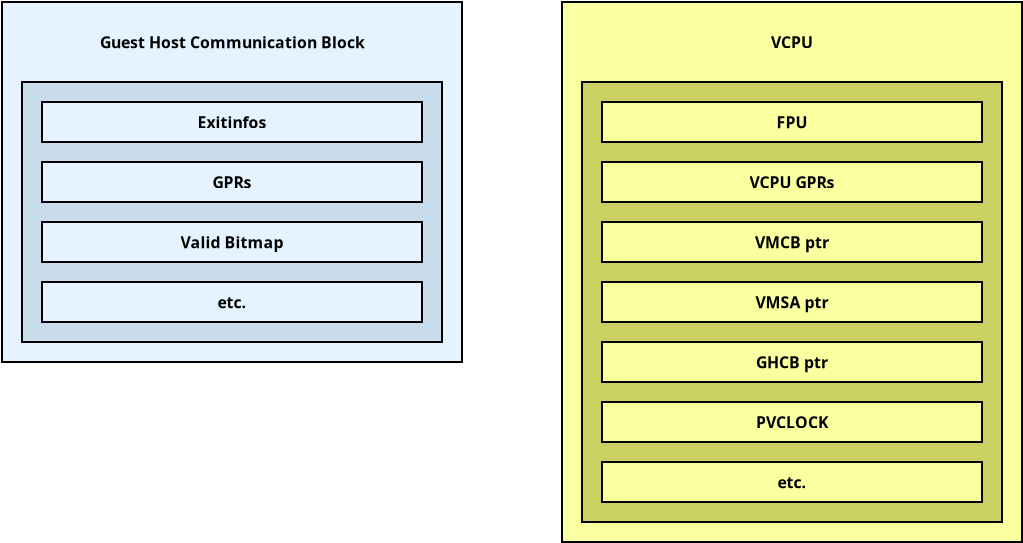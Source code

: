 <?xml version="1.0" encoding="UTF-8"?>
<dia:diagram xmlns:dia="http://www.lysator.liu.se/~alla/dia/">
  <dia:layer name="Background" visible="true" connectable="true" active="true">
    <dia:object type="Standard - Text" version="1" id="O0">
      <dia:attribute name="obj_pos">
        <dia:point val="28,25"/>
      </dia:attribute>
      <dia:attribute name="obj_bb">
        <dia:rectangle val="27.981,24.387;28,25.188"/>
      </dia:attribute>
      <dia:attribute name="text">
        <dia:composite type="text">
          <dia:attribute name="string">
            <dia:string>##</dia:string>
          </dia:attribute>
          <dia:attribute name="font">
            <dia:font family="sans" style="0" name="Helvetica"/>
          </dia:attribute>
          <dia:attribute name="height">
            <dia:real val="0.8"/>
          </dia:attribute>
          <dia:attribute name="pos">
            <dia:point val="28,25"/>
          </dia:attribute>
          <dia:attribute name="color">
            <dia:color val="#000000ff"/>
          </dia:attribute>
          <dia:attribute name="alignment">
            <dia:enum val="0"/>
          </dia:attribute>
        </dia:composite>
      </dia:attribute>
      <dia:attribute name="valign">
        <dia:enum val="3"/>
      </dia:attribute>
    </dia:object>
    <dia:group>
      <dia:attribute name="meta">
        <dia:composite type="dict"/>
      </dia:attribute>
      <dia:attribute name="matrix"/>
      <dia:object type="Flowchart - Box" version="0" id="O1">
        <dia:attribute name="obj_pos">
          <dia:point val="5,3"/>
        </dia:attribute>
        <dia:attribute name="obj_bb">
          <dia:rectangle val="4.95,2.95;28.05,21.05"/>
        </dia:attribute>
        <dia:attribute name="elem_corner">
          <dia:point val="5,3"/>
        </dia:attribute>
        <dia:attribute name="elem_width">
          <dia:real val="23"/>
        </dia:attribute>
        <dia:attribute name="elem_height">
          <dia:real val="18"/>
        </dia:attribute>
        <dia:attribute name="inner_color">
          <dia:color val="#e4f3ffff"/>
        </dia:attribute>
        <dia:attribute name="show_background">
          <dia:boolean val="true"/>
        </dia:attribute>
        <dia:attribute name="padding">
          <dia:real val="0.5"/>
        </dia:attribute>
        <dia:attribute name="text">
          <dia:composite type="text">
            <dia:attribute name="string">
              <dia:string>##</dia:string>
            </dia:attribute>
            <dia:attribute name="font">
              <dia:font family="sans" style="0" name="Helvetica"/>
            </dia:attribute>
            <dia:attribute name="height">
              <dia:real val="0.8"/>
            </dia:attribute>
            <dia:attribute name="pos">
              <dia:point val="16.5,12.194"/>
            </dia:attribute>
            <dia:attribute name="color">
              <dia:color val="#000000ff"/>
            </dia:attribute>
            <dia:attribute name="alignment">
              <dia:enum val="1"/>
            </dia:attribute>
          </dia:composite>
        </dia:attribute>
      </dia:object>
      <dia:group>
        <dia:attribute name="meta">
          <dia:composite type="dict"/>
        </dia:attribute>
        <dia:attribute name="matrix"/>
        <dia:object type="Standard - Box" version="0" id="O2">
          <dia:attribute name="obj_pos">
            <dia:point val="7,4"/>
          </dia:attribute>
          <dia:attribute name="obj_bb">
            <dia:rectangle val="7,4;26,6"/>
          </dia:attribute>
          <dia:attribute name="elem_corner">
            <dia:point val="7,4"/>
          </dia:attribute>
          <dia:attribute name="elem_width">
            <dia:real val="19"/>
          </dia:attribute>
          <dia:attribute name="elem_height">
            <dia:real val="2"/>
          </dia:attribute>
          <dia:attribute name="border_width">
            <dia:real val="1.175e-38"/>
          </dia:attribute>
          <dia:attribute name="border_color">
            <dia:color val="#e4f3ffff"/>
          </dia:attribute>
          <dia:attribute name="inner_color">
            <dia:color val="#e4f3ffff"/>
          </dia:attribute>
          <dia:attribute name="show_background">
            <dia:boolean val="true"/>
          </dia:attribute>
        </dia:object>
        <dia:object type="Standard - Text" version="1" id="O3">
          <dia:attribute name="obj_pos">
            <dia:point val="16.5,5"/>
          </dia:attribute>
          <dia:attribute name="obj_bb">
            <dia:rectangle val="9.096,4.54;23.904,5.46"/>
          </dia:attribute>
          <dia:attribute name="text">
            <dia:composite type="text">
              <dia:attribute name="string">
                <dia:string>#Guest Host Communication Block#</dia:string>
              </dia:attribute>
              <dia:attribute name="font">
                <dia:font family="sans" style="80" name="Helvetica-Bold"/>
              </dia:attribute>
              <dia:attribute name="height">
                <dia:real val="0.988"/>
              </dia:attribute>
              <dia:attribute name="pos">
                <dia:point val="16.5,5.274"/>
              </dia:attribute>
              <dia:attribute name="color">
                <dia:color val="#000000ff"/>
              </dia:attribute>
              <dia:attribute name="alignment">
                <dia:enum val="1"/>
              </dia:attribute>
            </dia:composite>
          </dia:attribute>
          <dia:attribute name="valign">
            <dia:enum val="2"/>
          </dia:attribute>
        </dia:object>
        <dia:object type="Flowchart - Box" version="0" id="O4">
          <dia:attribute name="obj_pos">
            <dia:point val="6,7"/>
          </dia:attribute>
          <dia:attribute name="obj_bb">
            <dia:rectangle val="5.95,6.95;27.05,20.05"/>
          </dia:attribute>
          <dia:attribute name="elem_corner">
            <dia:point val="6,7"/>
          </dia:attribute>
          <dia:attribute name="elem_width">
            <dia:real val="21"/>
          </dia:attribute>
          <dia:attribute name="elem_height">
            <dia:real val="13"/>
          </dia:attribute>
          <dia:attribute name="inner_color">
            <dia:color val="#c9dcecff"/>
          </dia:attribute>
          <dia:attribute name="show_background">
            <dia:boolean val="true"/>
          </dia:attribute>
          <dia:attribute name="padding">
            <dia:real val="0.5"/>
          </dia:attribute>
          <dia:attribute name="text">
            <dia:composite type="text">
              <dia:attribute name="string">
                <dia:string>##</dia:string>
              </dia:attribute>
              <dia:attribute name="font">
                <dia:font family="sans" style="0" name="Helvetica"/>
              </dia:attribute>
              <dia:attribute name="height">
                <dia:real val="0.8"/>
              </dia:attribute>
              <dia:attribute name="pos">
                <dia:point val="16.5,13.694"/>
              </dia:attribute>
              <dia:attribute name="color">
                <dia:color val="#000000ff"/>
              </dia:attribute>
              <dia:attribute name="alignment">
                <dia:enum val="1"/>
              </dia:attribute>
            </dia:composite>
          </dia:attribute>
        </dia:object>
        <dia:group>
          <dia:attribute name="meta">
            <dia:composite type="dict"/>
          </dia:attribute>
          <dia:attribute name="matrix"/>
          <dia:object type="Standard - Box" version="0" id="O5">
            <dia:attribute name="obj_pos">
              <dia:point val="7,8"/>
            </dia:attribute>
            <dia:attribute name="obj_bb">
              <dia:rectangle val="6.95,7.95;26.05,10.05"/>
            </dia:attribute>
            <dia:attribute name="elem_corner">
              <dia:point val="7,8"/>
            </dia:attribute>
            <dia:attribute name="elem_width">
              <dia:real val="19"/>
            </dia:attribute>
            <dia:attribute name="elem_height">
              <dia:real val="2"/>
            </dia:attribute>
            <dia:attribute name="border_width">
              <dia:real val="0.1"/>
            </dia:attribute>
            <dia:attribute name="inner_color">
              <dia:color val="#e4f3ffff"/>
            </dia:attribute>
            <dia:attribute name="show_background">
              <dia:boolean val="true"/>
            </dia:attribute>
          </dia:object>
          <dia:object type="Standard - Text" version="1" id="O6">
            <dia:attribute name="obj_pos">
              <dia:point val="16.5,9"/>
            </dia:attribute>
            <dia:attribute name="obj_bb">
              <dia:rectangle val="14.556,8.54;18.444,9.46"/>
            </dia:attribute>
            <dia:attribute name="text">
              <dia:composite type="text">
                <dia:attribute name="string">
                  <dia:string>#Exitinfos#</dia:string>
                </dia:attribute>
                <dia:attribute name="font">
                  <dia:font family="sans" style="80" name="Helvetica-Bold"/>
                </dia:attribute>
                <dia:attribute name="height">
                  <dia:real val="0.988"/>
                </dia:attribute>
                <dia:attribute name="pos">
                  <dia:point val="16.5,9.274"/>
                </dia:attribute>
                <dia:attribute name="color">
                  <dia:color val="#000000ff"/>
                </dia:attribute>
                <dia:attribute name="alignment">
                  <dia:enum val="1"/>
                </dia:attribute>
              </dia:composite>
            </dia:attribute>
            <dia:attribute name="valign">
              <dia:enum val="2"/>
            </dia:attribute>
          </dia:object>
        </dia:group>
        <dia:group>
          <dia:attribute name="meta">
            <dia:composite type="dict"/>
          </dia:attribute>
          <dia:attribute name="matrix"/>
          <dia:object type="Standard - Box" version="0" id="O7">
            <dia:attribute name="obj_pos">
              <dia:point val="7,11"/>
            </dia:attribute>
            <dia:attribute name="obj_bb">
              <dia:rectangle val="6.95,10.95;26.05,13.05"/>
            </dia:attribute>
            <dia:attribute name="elem_corner">
              <dia:point val="7,11"/>
            </dia:attribute>
            <dia:attribute name="elem_width">
              <dia:real val="19"/>
            </dia:attribute>
            <dia:attribute name="elem_height">
              <dia:real val="2"/>
            </dia:attribute>
            <dia:attribute name="border_width">
              <dia:real val="0.1"/>
            </dia:attribute>
            <dia:attribute name="inner_color">
              <dia:color val="#e4f3ffff"/>
            </dia:attribute>
            <dia:attribute name="show_background">
              <dia:boolean val="true"/>
            </dia:attribute>
          </dia:object>
          <dia:object type="Standard - Text" version="1" id="O8">
            <dia:attribute name="obj_pos">
              <dia:point val="16.5,12"/>
            </dia:attribute>
            <dia:attribute name="obj_bb">
              <dia:rectangle val="15.348,11.54;17.652,12.46"/>
            </dia:attribute>
            <dia:attribute name="text">
              <dia:composite type="text">
                <dia:attribute name="string">
                  <dia:string>#GPRs#</dia:string>
                </dia:attribute>
                <dia:attribute name="font">
                  <dia:font family="sans" style="80" name="Helvetica-Bold"/>
                </dia:attribute>
                <dia:attribute name="height">
                  <dia:real val="0.988"/>
                </dia:attribute>
                <dia:attribute name="pos">
                  <dia:point val="16.5,12.274"/>
                </dia:attribute>
                <dia:attribute name="color">
                  <dia:color val="#000000ff"/>
                </dia:attribute>
                <dia:attribute name="alignment">
                  <dia:enum val="1"/>
                </dia:attribute>
              </dia:composite>
            </dia:attribute>
            <dia:attribute name="valign">
              <dia:enum val="2"/>
            </dia:attribute>
          </dia:object>
        </dia:group>
        <dia:group>
          <dia:attribute name="meta">
            <dia:composite type="dict"/>
          </dia:attribute>
          <dia:attribute name="matrix"/>
          <dia:object type="Standard - Box" version="0" id="O9">
            <dia:attribute name="obj_pos">
              <dia:point val="7,17"/>
            </dia:attribute>
            <dia:attribute name="obj_bb">
              <dia:rectangle val="6.95,16.95;26.05,19.05"/>
            </dia:attribute>
            <dia:attribute name="elem_corner">
              <dia:point val="7,17"/>
            </dia:attribute>
            <dia:attribute name="elem_width">
              <dia:real val="19"/>
            </dia:attribute>
            <dia:attribute name="elem_height">
              <dia:real val="2"/>
            </dia:attribute>
            <dia:attribute name="border_width">
              <dia:real val="0.1"/>
            </dia:attribute>
            <dia:attribute name="inner_color">
              <dia:color val="#e4f3ffff"/>
            </dia:attribute>
            <dia:attribute name="show_background">
              <dia:boolean val="true"/>
            </dia:attribute>
          </dia:object>
          <dia:object type="Standard - Text" version="1" id="O10">
            <dia:attribute name="obj_pos">
              <dia:point val="16.5,18"/>
            </dia:attribute>
            <dia:attribute name="obj_bb">
              <dia:rectangle val="15.66,17.54;17.34,18.46"/>
            </dia:attribute>
            <dia:attribute name="text">
              <dia:composite type="text">
                <dia:attribute name="string">
                  <dia:string>#etc.#</dia:string>
                </dia:attribute>
                <dia:attribute name="font">
                  <dia:font family="sans" style="80" name="Helvetica-Bold"/>
                </dia:attribute>
                <dia:attribute name="height">
                  <dia:real val="0.988"/>
                </dia:attribute>
                <dia:attribute name="pos">
                  <dia:point val="16.5,18.274"/>
                </dia:attribute>
                <dia:attribute name="color">
                  <dia:color val="#000000ff"/>
                </dia:attribute>
                <dia:attribute name="alignment">
                  <dia:enum val="1"/>
                </dia:attribute>
              </dia:composite>
            </dia:attribute>
            <dia:attribute name="valign">
              <dia:enum val="2"/>
            </dia:attribute>
          </dia:object>
        </dia:group>
        <dia:group>
          <dia:attribute name="meta">
            <dia:composite type="dict"/>
          </dia:attribute>
          <dia:attribute name="matrix"/>
          <dia:object type="Standard - Box" version="0" id="O11">
            <dia:attribute name="obj_pos">
              <dia:point val="7,14"/>
            </dia:attribute>
            <dia:attribute name="obj_bb">
              <dia:rectangle val="6.95,13.95;26.05,16.05"/>
            </dia:attribute>
            <dia:attribute name="elem_corner">
              <dia:point val="7,14"/>
            </dia:attribute>
            <dia:attribute name="elem_width">
              <dia:real val="19"/>
            </dia:attribute>
            <dia:attribute name="elem_height">
              <dia:real val="2"/>
            </dia:attribute>
            <dia:attribute name="border_width">
              <dia:real val="0.1"/>
            </dia:attribute>
            <dia:attribute name="inner_color">
              <dia:color val="#e4f3ffff"/>
            </dia:attribute>
            <dia:attribute name="show_background">
              <dia:boolean val="true"/>
            </dia:attribute>
          </dia:object>
          <dia:object type="Standard - Text" version="1" id="O12">
            <dia:attribute name="obj_pos">
              <dia:point val="16.5,15"/>
            </dia:attribute>
            <dia:attribute name="obj_bb">
              <dia:rectangle val="13.675,14.54;19.325,15.46"/>
            </dia:attribute>
            <dia:attribute name="text">
              <dia:composite type="text">
                <dia:attribute name="string">
                  <dia:string>#Valid Bitmap#</dia:string>
                </dia:attribute>
                <dia:attribute name="font">
                  <dia:font family="sans" style="80" name="Helvetica-Bold"/>
                </dia:attribute>
                <dia:attribute name="height">
                  <dia:real val="0.988"/>
                </dia:attribute>
                <dia:attribute name="pos">
                  <dia:point val="16.5,15.274"/>
                </dia:attribute>
                <dia:attribute name="color">
                  <dia:color val="#000000ff"/>
                </dia:attribute>
                <dia:attribute name="alignment">
                  <dia:enum val="1"/>
                </dia:attribute>
              </dia:composite>
            </dia:attribute>
            <dia:attribute name="valign">
              <dia:enum val="2"/>
            </dia:attribute>
          </dia:object>
        </dia:group>
      </dia:group>
    </dia:group>
    <dia:group>
      <dia:attribute name="meta">
        <dia:composite type="dict"/>
      </dia:attribute>
      <dia:attribute name="matrix"/>
      <dia:object type="Flowchart - Box" version="0" id="O13">
        <dia:attribute name="obj_pos">
          <dia:point val="33,3"/>
        </dia:attribute>
        <dia:attribute name="obj_bb">
          <dia:rectangle val="32.95,2.95;56.05,30.05"/>
        </dia:attribute>
        <dia:attribute name="elem_corner">
          <dia:point val="33,3"/>
          <dia:connections>
            <dia:connection handle="0" to="O17" connection="8"/>
          </dia:connections>
        </dia:attribute>
        <dia:attribute name="elem_width">
          <dia:real val="23"/>
        </dia:attribute>
        <dia:attribute name="elem_height">
          <dia:real val="27"/>
        </dia:attribute>
        <dia:attribute name="inner_color">
          <dia:color val="#faffa0ff"/>
        </dia:attribute>
        <dia:attribute name="show_background">
          <dia:boolean val="true"/>
        </dia:attribute>
        <dia:attribute name="padding">
          <dia:real val="0.5"/>
        </dia:attribute>
        <dia:attribute name="text">
          <dia:composite type="text">
            <dia:attribute name="string">
              <dia:string>##</dia:string>
            </dia:attribute>
            <dia:attribute name="font">
              <dia:font family="sans" style="0" name="Helvetica"/>
            </dia:attribute>
            <dia:attribute name="height">
              <dia:real val="0.8"/>
            </dia:attribute>
            <dia:attribute name="pos">
              <dia:point val="44.5,16.694"/>
            </dia:attribute>
            <dia:attribute name="color">
              <dia:color val="#000000ff"/>
            </dia:attribute>
            <dia:attribute name="alignment">
              <dia:enum val="1"/>
            </dia:attribute>
          </dia:composite>
        </dia:attribute>
      </dia:object>
      <dia:group>
        <dia:attribute name="meta">
          <dia:composite type="dict"/>
        </dia:attribute>
        <dia:attribute name="matrix"/>
        <dia:object type="Standard - Box" version="0" id="O14">
          <dia:attribute name="obj_pos">
            <dia:point val="35,4"/>
          </dia:attribute>
          <dia:attribute name="obj_bb">
            <dia:rectangle val="35,4;54,6"/>
          </dia:attribute>
          <dia:attribute name="elem_corner">
            <dia:point val="35,4"/>
          </dia:attribute>
          <dia:attribute name="elem_width">
            <dia:real val="19"/>
          </dia:attribute>
          <dia:attribute name="elem_height">
            <dia:real val="2"/>
          </dia:attribute>
          <dia:attribute name="border_width">
            <dia:real val="1.175e-38"/>
          </dia:attribute>
          <dia:attribute name="border_color">
            <dia:color val="#faffa0ff"/>
          </dia:attribute>
          <dia:attribute name="inner_color">
            <dia:color val="#faffa0ff"/>
          </dia:attribute>
          <dia:attribute name="show_background">
            <dia:boolean val="true"/>
          </dia:attribute>
        </dia:object>
        <dia:object type="Standard - Text" version="1" id="O15">
          <dia:attribute name="obj_pos">
            <dia:point val="44.5,5"/>
          </dia:attribute>
          <dia:attribute name="obj_bb">
            <dia:rectangle val="43.292,4.54;45.708,5.46"/>
          </dia:attribute>
          <dia:attribute name="text">
            <dia:composite type="text">
              <dia:attribute name="string">
                <dia:string>#VCPU#</dia:string>
              </dia:attribute>
              <dia:attribute name="font">
                <dia:font family="sans" style="80" name="Helvetica-Bold"/>
              </dia:attribute>
              <dia:attribute name="height">
                <dia:real val="0.988"/>
              </dia:attribute>
              <dia:attribute name="pos">
                <dia:point val="44.5,5.274"/>
              </dia:attribute>
              <dia:attribute name="color">
                <dia:color val="#000000ff"/>
              </dia:attribute>
              <dia:attribute name="alignment">
                <dia:enum val="1"/>
              </dia:attribute>
            </dia:composite>
          </dia:attribute>
          <dia:attribute name="valign">
            <dia:enum val="2"/>
          </dia:attribute>
        </dia:object>
      </dia:group>
      <dia:group>
        <dia:attribute name="meta">
          <dia:composite type="dict"/>
        </dia:attribute>
        <dia:attribute name="matrix"/>
        <dia:object type="Flowchart - Box" version="0" id="O16">
          <dia:attribute name="obj_pos">
            <dia:point val="34,7"/>
          </dia:attribute>
          <dia:attribute name="obj_bb">
            <dia:rectangle val="33.95,6.95;55.05,29.05"/>
          </dia:attribute>
          <dia:attribute name="elem_corner">
            <dia:point val="34,7"/>
          </dia:attribute>
          <dia:attribute name="elem_width">
            <dia:real val="21"/>
          </dia:attribute>
          <dia:attribute name="elem_height">
            <dia:real val="22"/>
          </dia:attribute>
          <dia:attribute name="inner_color">
            <dia:color val="#cad162ff"/>
          </dia:attribute>
          <dia:attribute name="show_background">
            <dia:boolean val="true"/>
          </dia:attribute>
          <dia:attribute name="padding">
            <dia:real val="0.5"/>
          </dia:attribute>
          <dia:attribute name="text">
            <dia:composite type="text">
              <dia:attribute name="string">
                <dia:string>##</dia:string>
              </dia:attribute>
              <dia:attribute name="font">
                <dia:font family="sans" style="0" name="Helvetica"/>
              </dia:attribute>
              <dia:attribute name="height">
                <dia:real val="0.8"/>
              </dia:attribute>
              <dia:attribute name="pos">
                <dia:point val="44.5,18.194"/>
              </dia:attribute>
              <dia:attribute name="color">
                <dia:color val="#000000ff"/>
              </dia:attribute>
              <dia:attribute name="alignment">
                <dia:enum val="1"/>
              </dia:attribute>
            </dia:composite>
          </dia:attribute>
        </dia:object>
        <dia:object type="Standard - Box" version="0" id="O17">
          <dia:attribute name="obj_pos">
            <dia:point val="35,11"/>
          </dia:attribute>
          <dia:attribute name="obj_bb">
            <dia:rectangle val="34.95,10.95;54.05,13.05"/>
          </dia:attribute>
          <dia:attribute name="elem_corner">
            <dia:point val="35,11"/>
          </dia:attribute>
          <dia:attribute name="elem_width">
            <dia:real val="19"/>
          </dia:attribute>
          <dia:attribute name="elem_height">
            <dia:real val="2"/>
          </dia:attribute>
          <dia:attribute name="border_width">
            <dia:real val="0.1"/>
          </dia:attribute>
          <dia:attribute name="inner_color">
            <dia:color val="#faffa0ff"/>
          </dia:attribute>
          <dia:attribute name="show_background">
            <dia:boolean val="true"/>
          </dia:attribute>
        </dia:object>
        <dia:object type="Standard - Text" version="1" id="O18">
          <dia:attribute name="obj_pos">
            <dia:point val="44.5,12"/>
          </dia:attribute>
          <dia:attribute name="obj_bb">
            <dia:rectangle val="42.002,11.54;46.998,12.46"/>
          </dia:attribute>
          <dia:attribute name="text">
            <dia:composite type="text">
              <dia:attribute name="string">
                <dia:string>#VCPU GPRs#</dia:string>
              </dia:attribute>
              <dia:attribute name="font">
                <dia:font family="sans" style="80" name="Helvetica-Bold"/>
              </dia:attribute>
              <dia:attribute name="height">
                <dia:real val="0.988"/>
              </dia:attribute>
              <dia:attribute name="pos">
                <dia:point val="44.5,12.274"/>
              </dia:attribute>
              <dia:attribute name="color">
                <dia:color val="#000000ff"/>
              </dia:attribute>
              <dia:attribute name="alignment">
                <dia:enum val="1"/>
              </dia:attribute>
            </dia:composite>
          </dia:attribute>
          <dia:attribute name="valign">
            <dia:enum val="2"/>
          </dia:attribute>
        </dia:object>
        <dia:group>
          <dia:attribute name="meta">
            <dia:composite type="dict"/>
          </dia:attribute>
          <dia:attribute name="matrix"/>
          <dia:object type="Standard - Box" version="0" id="O19">
            <dia:attribute name="obj_pos">
              <dia:point val="35,26"/>
            </dia:attribute>
            <dia:attribute name="obj_bb">
              <dia:rectangle val="34.95,25.95;54.05,28.05"/>
            </dia:attribute>
            <dia:attribute name="elem_corner">
              <dia:point val="35,26"/>
            </dia:attribute>
            <dia:attribute name="elem_width">
              <dia:real val="19"/>
            </dia:attribute>
            <dia:attribute name="elem_height">
              <dia:real val="2"/>
            </dia:attribute>
            <dia:attribute name="border_width">
              <dia:real val="0.1"/>
            </dia:attribute>
            <dia:attribute name="inner_color">
              <dia:color val="#faffa0ff"/>
            </dia:attribute>
            <dia:attribute name="show_background">
              <dia:boolean val="true"/>
            </dia:attribute>
          </dia:object>
          <dia:object type="Standard - Text" version="1" id="O20">
            <dia:attribute name="obj_pos">
              <dia:point val="44.5,27"/>
            </dia:attribute>
            <dia:attribute name="obj_bb">
              <dia:rectangle val="43.66,26.54;45.34,27.46"/>
            </dia:attribute>
            <dia:attribute name="text">
              <dia:composite type="text">
                <dia:attribute name="string">
                  <dia:string>#etc.#</dia:string>
                </dia:attribute>
                <dia:attribute name="font">
                  <dia:font family="sans" style="80" name="Helvetica-Bold"/>
                </dia:attribute>
                <dia:attribute name="height">
                  <dia:real val="0.988"/>
                </dia:attribute>
                <dia:attribute name="pos">
                  <dia:point val="44.5,27.274"/>
                </dia:attribute>
                <dia:attribute name="color">
                  <dia:color val="#000000ff"/>
                </dia:attribute>
                <dia:attribute name="alignment">
                  <dia:enum val="1"/>
                </dia:attribute>
              </dia:composite>
            </dia:attribute>
            <dia:attribute name="valign">
              <dia:enum val="2"/>
            </dia:attribute>
          </dia:object>
        </dia:group>
        <dia:group>
          <dia:attribute name="meta">
            <dia:composite type="dict"/>
          </dia:attribute>
          <dia:attribute name="matrix"/>
          <dia:object type="Standard - Box" version="0" id="O21">
            <dia:attribute name="obj_pos">
              <dia:point val="35,8"/>
            </dia:attribute>
            <dia:attribute name="obj_bb">
              <dia:rectangle val="34.95,7.95;54.05,10.05"/>
            </dia:attribute>
            <dia:attribute name="elem_corner">
              <dia:point val="35,8"/>
            </dia:attribute>
            <dia:attribute name="elem_width">
              <dia:real val="19"/>
            </dia:attribute>
            <dia:attribute name="elem_height">
              <dia:real val="2"/>
            </dia:attribute>
            <dia:attribute name="border_width">
              <dia:real val="0.1"/>
            </dia:attribute>
            <dia:attribute name="inner_color">
              <dia:color val="#faffa0ff"/>
            </dia:attribute>
            <dia:attribute name="show_background">
              <dia:boolean val="true"/>
            </dia:attribute>
          </dia:object>
          <dia:object type="Standard - Text" version="1" id="O22">
            <dia:attribute name="obj_pos">
              <dia:point val="44.5,9"/>
            </dia:attribute>
            <dia:attribute name="obj_bb">
              <dia:rectangle val="43.619,8.54;45.381,9.46"/>
            </dia:attribute>
            <dia:attribute name="text">
              <dia:composite type="text">
                <dia:attribute name="string">
                  <dia:string>#FPU#</dia:string>
                </dia:attribute>
                <dia:attribute name="font">
                  <dia:font family="sans" style="80" name="Helvetica-Bold"/>
                </dia:attribute>
                <dia:attribute name="height">
                  <dia:real val="0.988"/>
                </dia:attribute>
                <dia:attribute name="pos">
                  <dia:point val="44.5,9.274"/>
                </dia:attribute>
                <dia:attribute name="color">
                  <dia:color val="#000000ff"/>
                </dia:attribute>
                <dia:attribute name="alignment">
                  <dia:enum val="1"/>
                </dia:attribute>
              </dia:composite>
            </dia:attribute>
            <dia:attribute name="valign">
              <dia:enum val="2"/>
            </dia:attribute>
          </dia:object>
        </dia:group>
        <dia:group>
          <dia:attribute name="meta">
            <dia:composite type="dict"/>
          </dia:attribute>
          <dia:attribute name="matrix"/>
          <dia:object type="Standard - Box" version="0" id="O23">
            <dia:attribute name="obj_pos">
              <dia:point val="35,23"/>
            </dia:attribute>
            <dia:attribute name="obj_bb">
              <dia:rectangle val="34.95,22.95;54.05,25.05"/>
            </dia:attribute>
            <dia:attribute name="elem_corner">
              <dia:point val="35,23"/>
            </dia:attribute>
            <dia:attribute name="elem_width">
              <dia:real val="19"/>
            </dia:attribute>
            <dia:attribute name="elem_height">
              <dia:real val="2"/>
            </dia:attribute>
            <dia:attribute name="border_width">
              <dia:real val="0.1"/>
            </dia:attribute>
            <dia:attribute name="inner_color">
              <dia:color val="#faffa0ff"/>
            </dia:attribute>
            <dia:attribute name="show_background">
              <dia:boolean val="true"/>
            </dia:attribute>
          </dia:object>
          <dia:object type="Standard - Text" version="1" id="O24">
            <dia:attribute name="obj_pos">
              <dia:point val="44.5,24"/>
            </dia:attribute>
            <dia:attribute name="obj_bb">
              <dia:rectangle val="42.432,23.54;46.568,24.46"/>
            </dia:attribute>
            <dia:attribute name="text">
              <dia:composite type="text">
                <dia:attribute name="string">
                  <dia:string>#PVCLOCK#</dia:string>
                </dia:attribute>
                <dia:attribute name="font">
                  <dia:font family="sans" style="80" name="Helvetica-Bold"/>
                </dia:attribute>
                <dia:attribute name="height">
                  <dia:real val="0.988"/>
                </dia:attribute>
                <dia:attribute name="pos">
                  <dia:point val="44.5,24.274"/>
                </dia:attribute>
                <dia:attribute name="color">
                  <dia:color val="#000000ff"/>
                </dia:attribute>
                <dia:attribute name="alignment">
                  <dia:enum val="1"/>
                </dia:attribute>
              </dia:composite>
            </dia:attribute>
            <dia:attribute name="valign">
              <dia:enum val="2"/>
            </dia:attribute>
          </dia:object>
        </dia:group>
        <dia:group>
          <dia:attribute name="meta">
            <dia:composite type="dict"/>
          </dia:attribute>
          <dia:attribute name="matrix"/>
          <dia:object type="Standard - Box" version="0" id="O25">
            <dia:attribute name="obj_pos">
              <dia:point val="35,20"/>
            </dia:attribute>
            <dia:attribute name="obj_bb">
              <dia:rectangle val="34.95,19.95;54.05,22.05"/>
            </dia:attribute>
            <dia:attribute name="elem_corner">
              <dia:point val="35,20"/>
            </dia:attribute>
            <dia:attribute name="elem_width">
              <dia:real val="19"/>
            </dia:attribute>
            <dia:attribute name="elem_height">
              <dia:real val="2"/>
            </dia:attribute>
            <dia:attribute name="border_width">
              <dia:real val="0.1"/>
            </dia:attribute>
            <dia:attribute name="inner_color">
              <dia:color val="#faffa0ff"/>
            </dia:attribute>
            <dia:attribute name="show_background">
              <dia:boolean val="true"/>
            </dia:attribute>
          </dia:object>
          <dia:object type="Standard - Text" version="1" id="O26">
            <dia:attribute name="obj_pos">
              <dia:point val="44.5,21"/>
            </dia:attribute>
            <dia:attribute name="obj_bb">
              <dia:rectangle val="42.45,20.54;46.55,21.46"/>
            </dia:attribute>
            <dia:attribute name="text">
              <dia:composite type="text">
                <dia:attribute name="string">
                  <dia:string>#GHCB ptr#</dia:string>
                </dia:attribute>
                <dia:attribute name="font">
                  <dia:font family="sans" style="80" name="Helvetica-Bold"/>
                </dia:attribute>
                <dia:attribute name="height">
                  <dia:real val="0.988"/>
                </dia:attribute>
                <dia:attribute name="pos">
                  <dia:point val="44.5,21.274"/>
                </dia:attribute>
                <dia:attribute name="color">
                  <dia:color val="#000000ff"/>
                </dia:attribute>
                <dia:attribute name="alignment">
                  <dia:enum val="1"/>
                </dia:attribute>
              </dia:composite>
            </dia:attribute>
            <dia:attribute name="valign">
              <dia:enum val="2"/>
            </dia:attribute>
          </dia:object>
        </dia:group>
        <dia:group>
          <dia:attribute name="meta">
            <dia:composite type="dict"/>
          </dia:attribute>
          <dia:attribute name="matrix"/>
          <dia:object type="Standard - Box" version="0" id="O27">
            <dia:attribute name="obj_pos">
              <dia:point val="35,17"/>
            </dia:attribute>
            <dia:attribute name="obj_bb">
              <dia:rectangle val="34.95,16.95;54.05,19.05"/>
            </dia:attribute>
            <dia:attribute name="elem_corner">
              <dia:point val="35,17"/>
            </dia:attribute>
            <dia:attribute name="elem_width">
              <dia:real val="19"/>
            </dia:attribute>
            <dia:attribute name="elem_height">
              <dia:real val="2"/>
            </dia:attribute>
            <dia:attribute name="border_width">
              <dia:real val="0.1"/>
            </dia:attribute>
            <dia:attribute name="inner_color">
              <dia:color val="#faffa0ff"/>
            </dia:attribute>
            <dia:attribute name="show_background">
              <dia:boolean val="true"/>
            </dia:attribute>
          </dia:object>
          <dia:object type="Standard - Text" version="1" id="O28">
            <dia:attribute name="obj_pos">
              <dia:point val="44.5,18"/>
            </dia:attribute>
            <dia:attribute name="obj_bb">
              <dia:rectangle val="42.405,17.54;46.595,18.46"/>
            </dia:attribute>
            <dia:attribute name="text">
              <dia:composite type="text">
                <dia:attribute name="string">
                  <dia:string>#VMSA ptr#</dia:string>
                </dia:attribute>
                <dia:attribute name="font">
                  <dia:font family="sans" style="80" name="Helvetica-Bold"/>
                </dia:attribute>
                <dia:attribute name="height">
                  <dia:real val="0.988"/>
                </dia:attribute>
                <dia:attribute name="pos">
                  <dia:point val="44.5,18.274"/>
                </dia:attribute>
                <dia:attribute name="color">
                  <dia:color val="#000000ff"/>
                </dia:attribute>
                <dia:attribute name="alignment">
                  <dia:enum val="1"/>
                </dia:attribute>
              </dia:composite>
            </dia:attribute>
            <dia:attribute name="valign">
              <dia:enum val="2"/>
            </dia:attribute>
          </dia:object>
        </dia:group>
        <dia:group>
          <dia:attribute name="meta">
            <dia:composite type="dict"/>
          </dia:attribute>
          <dia:attribute name="matrix"/>
          <dia:object type="Standard - Box" version="0" id="O29">
            <dia:attribute name="obj_pos">
              <dia:point val="35,14"/>
            </dia:attribute>
            <dia:attribute name="obj_bb">
              <dia:rectangle val="34.95,13.95;54.05,16.05"/>
            </dia:attribute>
            <dia:attribute name="elem_corner">
              <dia:point val="35,14"/>
            </dia:attribute>
            <dia:attribute name="elem_width">
              <dia:real val="19"/>
            </dia:attribute>
            <dia:attribute name="elem_height">
              <dia:real val="2"/>
            </dia:attribute>
            <dia:attribute name="border_width">
              <dia:real val="0.1"/>
            </dia:attribute>
            <dia:attribute name="inner_color">
              <dia:color val="#faffa0ff"/>
            </dia:attribute>
            <dia:attribute name="show_background">
              <dia:boolean val="true"/>
            </dia:attribute>
          </dia:object>
          <dia:object type="Standard - Text" version="1" id="O30">
            <dia:attribute name="obj_pos">
              <dia:point val="44.5,15"/>
            </dia:attribute>
            <dia:attribute name="obj_bb">
              <dia:rectangle val="42.405,14.54;46.595,15.46"/>
            </dia:attribute>
            <dia:attribute name="text">
              <dia:composite type="text">
                <dia:attribute name="string">
                  <dia:string>#VMCB ptr#</dia:string>
                </dia:attribute>
                <dia:attribute name="font">
                  <dia:font family="sans" style="80" name="Helvetica-Bold"/>
                </dia:attribute>
                <dia:attribute name="height">
                  <dia:real val="0.988"/>
                </dia:attribute>
                <dia:attribute name="pos">
                  <dia:point val="44.5,15.274"/>
                </dia:attribute>
                <dia:attribute name="color">
                  <dia:color val="#000000ff"/>
                </dia:attribute>
                <dia:attribute name="alignment">
                  <dia:enum val="1"/>
                </dia:attribute>
              </dia:composite>
            </dia:attribute>
            <dia:attribute name="valign">
              <dia:enum val="2"/>
            </dia:attribute>
          </dia:object>
        </dia:group>
      </dia:group>
    </dia:group>
  </dia:layer>
</dia:diagram>
